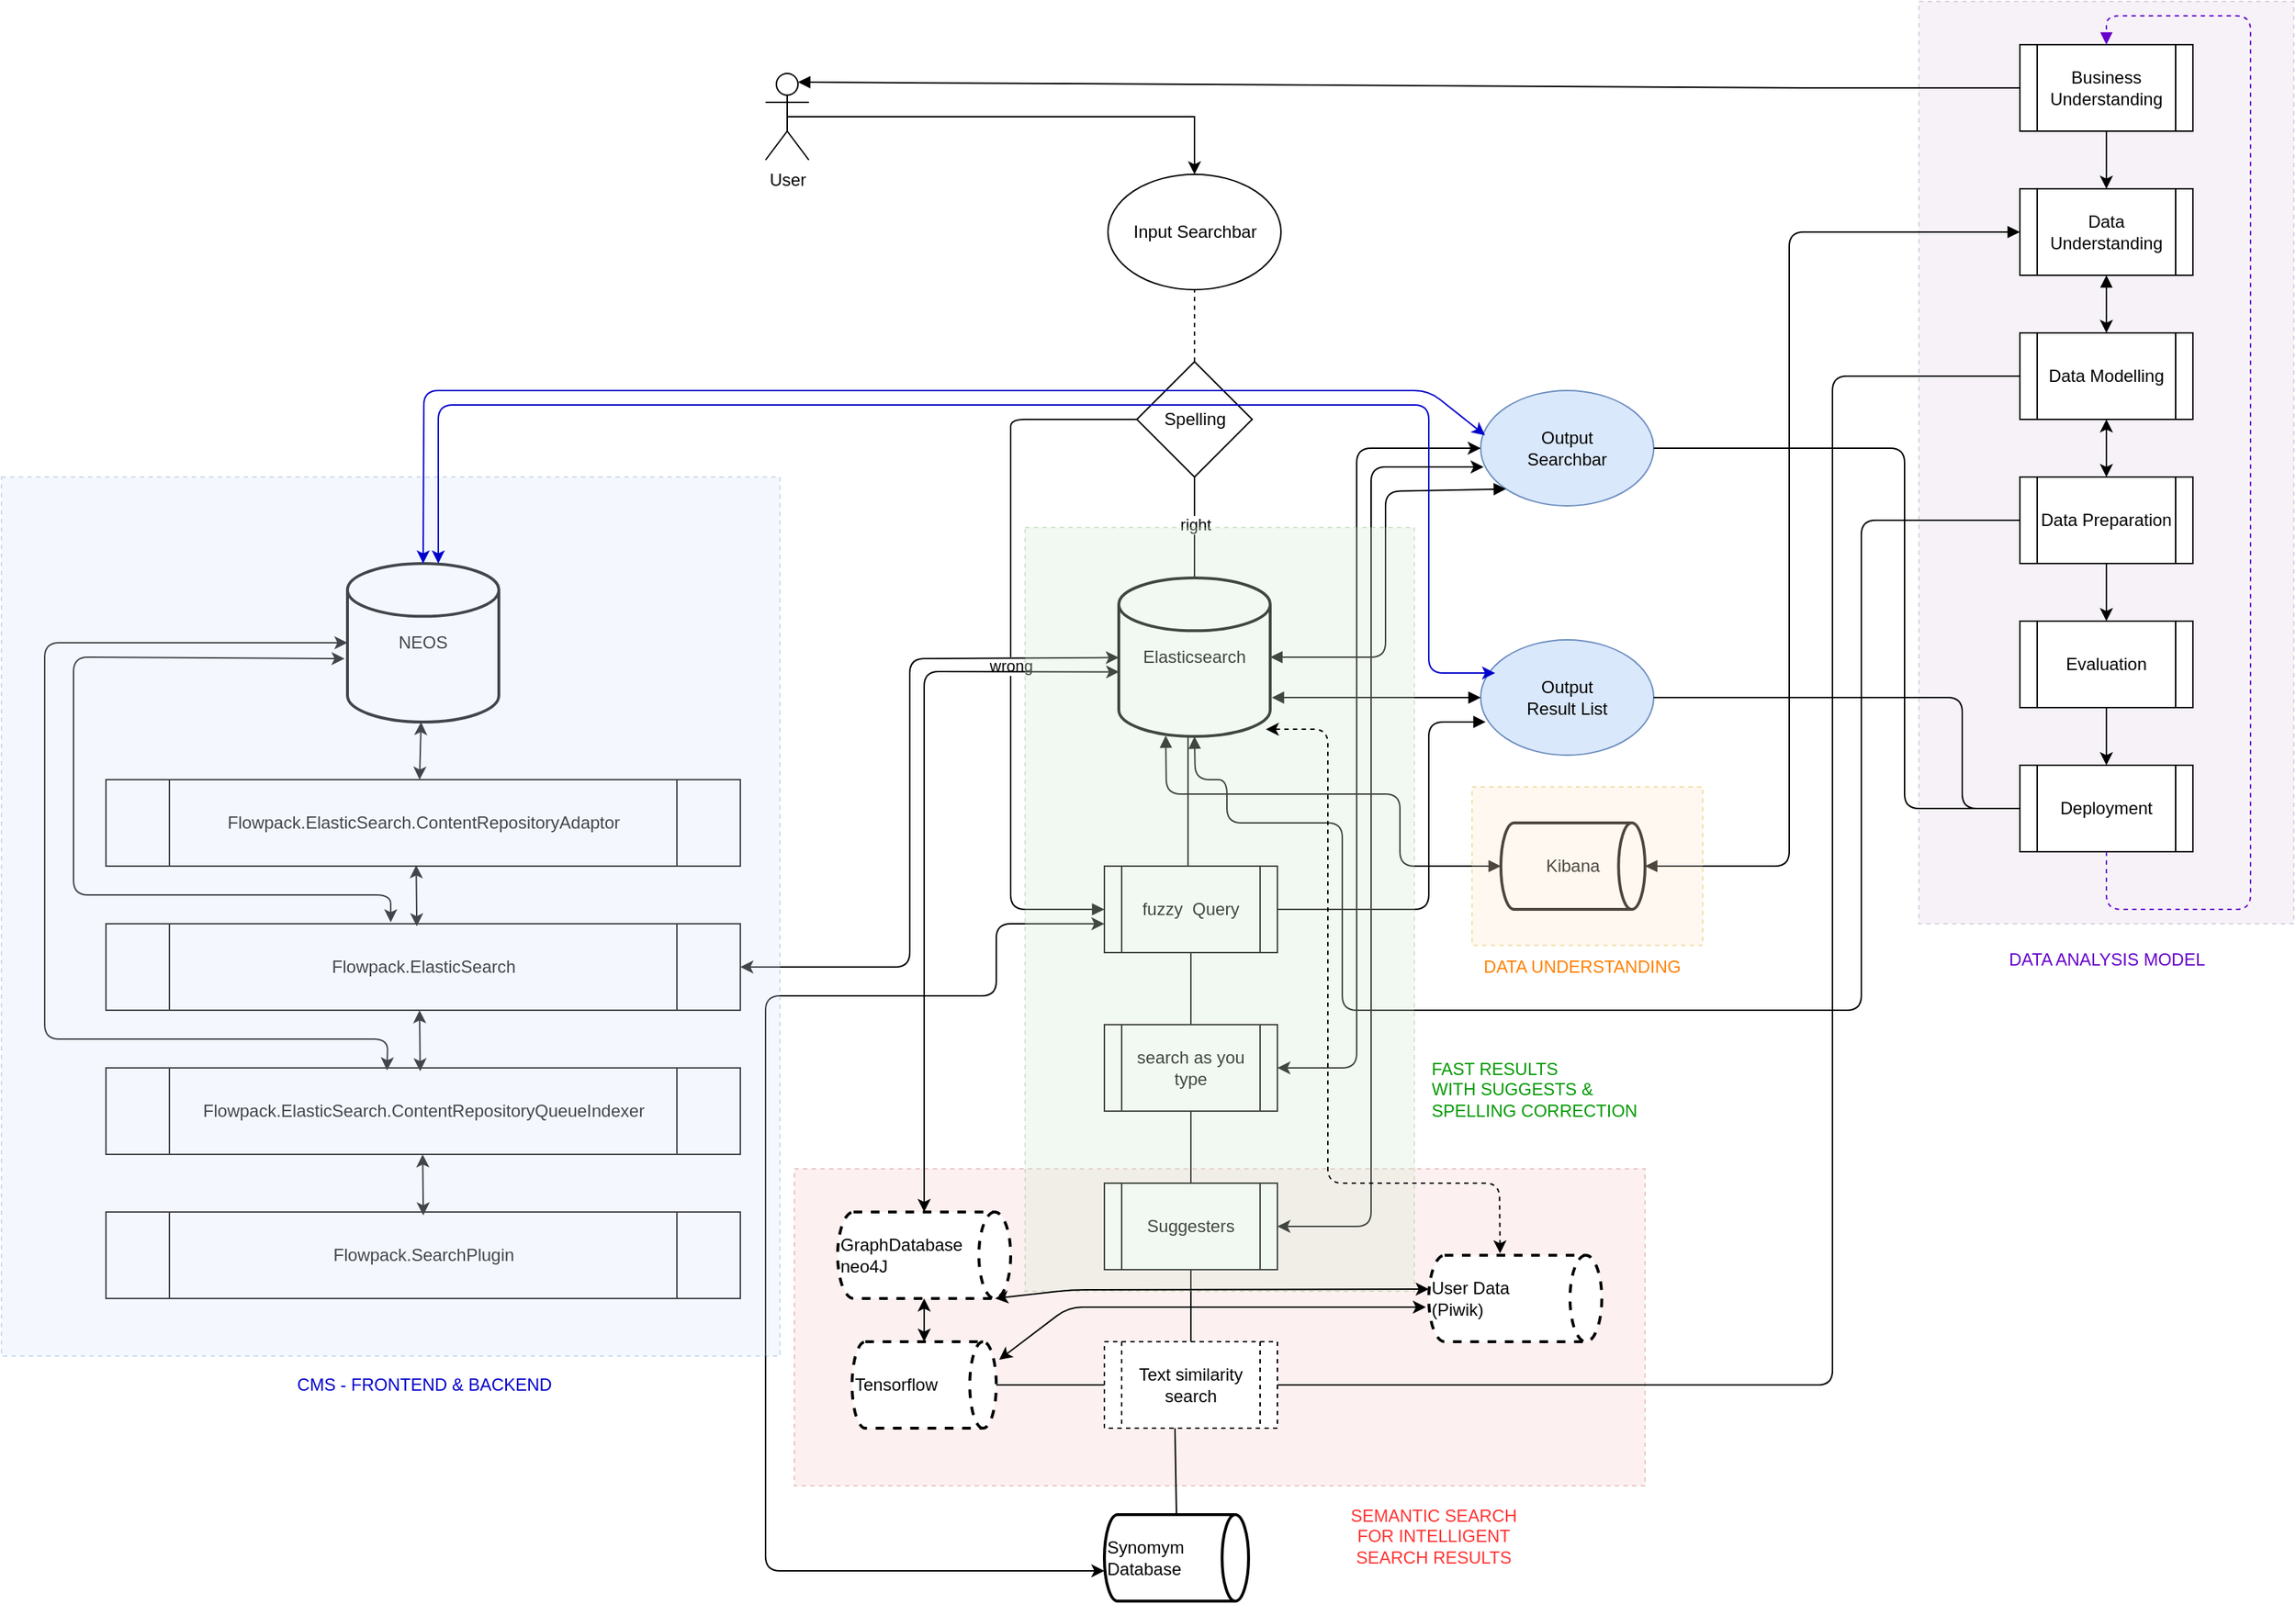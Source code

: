 <mxfile version="14.7.1" type="github"><diagram id="7_7L2ho-NT4wiiEJmCcw" name="Page-1"><mxGraphModel dx="1422" dy="724" grid="1" gridSize="10" guides="1" tooltips="1" connect="1" arrows="1" fold="1" page="1" pageScale="1" pageWidth="2336" pageHeight="1654" math="0" shadow="0"><root><mxCell id="0"/><mxCell id="1" parent="0"/><mxCell id="9ktVZtuyX-oOmALaxKCN-19" value="" style="rounded=0;whiteSpace=wrap;html=1;dashed=1;fillColor=#e1d5e7;strokeColor=#9673a6;opacity=30;" parent="1" vertex="1"><mxGeometry x="1570" y="310" width="260" height="640" as="geometry"/></mxCell><mxCell id="G18eYyR6MxpYeKFFHS0_-35" value="" style="rounded=0;whiteSpace=wrap;html=1;dashed=1;fillColor=#f8cecc;strokeColor=#b85450;opacity=30;" parent="1" vertex="1"><mxGeometry x="790" y="1120" width="590" height="220" as="geometry"/></mxCell><mxCell id="G18eYyR6MxpYeKFFHS0_-17" style="edgeStyle=orthogonalEdgeStyle;rounded=0;orthogonalLoop=1;jettySize=auto;html=1;exitX=0.5;exitY=0.5;exitDx=0;exitDy=0;exitPerimeter=0;entryX=0.5;entryY=0;entryDx=0;entryDy=0;" parent="1" source="G18eYyR6MxpYeKFFHS0_-1" target="G18eYyR6MxpYeKFFHS0_-28" edge="1"><mxGeometry relative="1" as="geometry"><mxPoint x="1065" y="464" as="targetPoint"/></mxGeometry></mxCell><mxCell id="G18eYyR6MxpYeKFFHS0_-1" value="User" style="shape=umlActor;verticalLabelPosition=bottom;verticalAlign=top;html=1;outlineConnect=0;" parent="1" vertex="1"><mxGeometry x="770" y="360" width="30" height="60" as="geometry"/></mxCell><mxCell id="G18eYyR6MxpYeKFFHS0_-3" value="Spelling" style="rhombus;whiteSpace=wrap;html=1;" parent="1" vertex="1"><mxGeometry x="1027.5" y="560" width="80" height="80" as="geometry"/></mxCell><mxCell id="G18eYyR6MxpYeKFFHS0_-10" value="fuzzy &amp;nbsp;Query" style="shape=process;whiteSpace=wrap;html=1;backgroundOutline=1;" parent="1" vertex="1"><mxGeometry x="1005" y="910" width="120" height="60" as="geometry"/></mxCell><mxCell id="G18eYyR6MxpYeKFFHS0_-11" value="search as you type" style="shape=process;whiteSpace=wrap;html=1;backgroundOutline=1;" parent="1" vertex="1"><mxGeometry x="1005" y="1020" width="120" height="60" as="geometry"/></mxCell><mxCell id="G18eYyR6MxpYeKFFHS0_-12" value="" style="endArrow=none;html=1;entryX=0.5;entryY=0;entryDx=0;entryDy=0;exitX=0.5;exitY=1;exitDx=0;exitDy=0;" parent="1" target="G18eYyR6MxpYeKFFHS0_-11" edge="1" source="G18eYyR6MxpYeKFFHS0_-10"><mxGeometry width="50" height="50" relative="1" as="geometry"><mxPoint x="1065" y="950" as="sourcePoint"/><mxPoint x="1065" y="1002" as="targetPoint"/></mxGeometry></mxCell><mxCell id="G18eYyR6MxpYeKFFHS0_-13" value="Elasticsearch" style="strokeWidth=2;html=1;shape=mxgraph.flowchart.database;whiteSpace=wrap;" parent="1" vertex="1"><mxGeometry x="1015" y="710" width="105" height="110" as="geometry"/></mxCell><mxCell id="G18eYyR6MxpYeKFFHS0_-21" value="Suggesters" style="shape=process;whiteSpace=wrap;html=1;backgroundOutline=1;" parent="1" vertex="1"><mxGeometry x="1005" y="1130" width="120" height="60" as="geometry"/></mxCell><mxCell id="G18eYyR6MxpYeKFFHS0_-22" value="" style="endArrow=none;html=1;exitX=0.5;exitY=0;exitDx=0;exitDy=0;entryX=0.5;entryY=1;entryDx=0;entryDy=0;" parent="1" source="G18eYyR6MxpYeKFFHS0_-21" target="G18eYyR6MxpYeKFFHS0_-11" edge="1"><mxGeometry width="50" height="50" relative="1" as="geometry"><mxPoint x="1210" y="1010" as="sourcePoint"/><mxPoint x="1260" y="960" as="targetPoint"/></mxGeometry></mxCell><mxCell id="G18eYyR6MxpYeKFFHS0_-28" value="Input Searchbar" style="ellipse;whiteSpace=wrap;html=1;" parent="1" vertex="1"><mxGeometry x="1007.5" y="430" width="120" height="80" as="geometry"/></mxCell><mxCell id="G18eYyR6MxpYeKFFHS0_-29" value="Text similarity search" style="shape=process;whiteSpace=wrap;html=1;backgroundOutline=1;dashed=1;" parent="1" vertex="1"><mxGeometry x="1005" y="1240" width="120" height="60" as="geometry"/></mxCell><mxCell id="G18eYyR6MxpYeKFFHS0_-30" value="" style="endArrow=none;html=1;exitX=0.5;exitY=0;exitDx=0;exitDy=0;entryX=0.5;entryY=1;entryDx=0;entryDy=0;" parent="1" source="G18eYyR6MxpYeKFFHS0_-29" target="G18eYyR6MxpYeKFFHS0_-21" edge="1"><mxGeometry width="50" height="50" relative="1" as="geometry"><mxPoint x="1310" y="1160" as="sourcePoint"/><mxPoint x="1360" y="1110" as="targetPoint"/></mxGeometry></mxCell><mxCell id="G18eYyR6MxpYeKFFHS0_-31" value="&lt;div&gt;Tensorflow&lt;/div&gt;" style="strokeWidth=2;html=1;shape=mxgraph.flowchart.direct_data;whiteSpace=wrap;align=left;dashed=1;" parent="1" vertex="1"><mxGeometry x="830" y="1240" width="100" height="60" as="geometry"/></mxCell><mxCell id="G18eYyR6MxpYeKFFHS0_-33" value="" style="endArrow=none;html=1;entryX=0;entryY=0.5;entryDx=0;entryDy=0;" parent="1" source="G18eYyR6MxpYeKFFHS0_-31" target="G18eYyR6MxpYeKFFHS0_-29" edge="1"><mxGeometry width="50" height="50" relative="1" as="geometry"><mxPoint x="1180" y="650" as="sourcePoint"/><mxPoint x="990" y="970" as="targetPoint"/></mxGeometry></mxCell><mxCell id="G18eYyR6MxpYeKFFHS0_-34" value="" style="endArrow=none;html=1;" parent="1" edge="1"><mxGeometry width="50" height="50" relative="1" as="geometry"><mxPoint x="1063" y="910" as="sourcePoint"/><mxPoint x="1063" y="820" as="targetPoint"/></mxGeometry></mxCell><mxCell id="G18eYyR6MxpYeKFFHS0_-40" value="Output &lt;br&gt;Searchbar" style="ellipse;whiteSpace=wrap;html=1;fillColor=#dae8fc;strokeColor=#6c8ebf;" parent="1" vertex="1"><mxGeometry x="1266" y="580" width="120" height="80" as="geometry"/></mxCell><mxCell id="G18eYyR6MxpYeKFFHS0_-41" value="Output &lt;br&gt;Result List" style="ellipse;whiteSpace=wrap;html=1;fillColor=#dae8fc;strokeColor=#6c8ebf;" parent="1" vertex="1"><mxGeometry x="1266" y="753" width="120" height="80" as="geometry"/></mxCell><mxCell id="G18eYyR6MxpYeKFFHS0_-46" value="right" style="endArrow=none;html=1;entryX=0.5;entryY=1;entryDx=0;entryDy=0;" parent="1" source="G18eYyR6MxpYeKFFHS0_-13" target="G18eYyR6MxpYeKFFHS0_-3" edge="1"><mxGeometry x="0.071" width="50" height="50" relative="1" as="geometry"><mxPoint x="1066.25" y="590" as="sourcePoint"/><mxPoint x="1230" y="630" as="targetPoint"/><Array as="points"/><mxPoint as="offset"/></mxGeometry></mxCell><mxCell id="G18eYyR6MxpYeKFFHS0_-49" value="" style="endArrow=none;html=1;entryX=0;entryY=0.5;entryDx=0;entryDy=0;exitX=0;exitY=0.5;exitDx=0;exitDy=0;startArrow=block;startFill=1;" parent="1" source="G18eYyR6MxpYeKFFHS0_-10" target="G18eYyR6MxpYeKFFHS0_-3" edge="1"><mxGeometry width="50" height="50" relative="1" as="geometry"><mxPoint x="1017.5" y="620" as="sourcePoint"/><mxPoint x="1230" y="630" as="targetPoint"/><Array as="points"><mxPoint x="940" y="940"/><mxPoint x="940" y="620"/><mxPoint x="940" y="600"/></Array></mxGeometry></mxCell><mxCell id="G18eYyR6MxpYeKFFHS0_-50" value="wrong" style="edgeLabel;html=1;align=center;verticalAlign=middle;resizable=0;points=[];" parent="G18eYyR6MxpYeKFFHS0_-49" vertex="1" connectable="0"><mxGeometry x="-0.049" relative="1" as="geometry"><mxPoint as="offset"/></mxGeometry></mxCell><mxCell id="9ktVZtuyX-oOmALaxKCN-1" value="" style="endArrow=block;html=1;exitX=1;exitY=0.5;exitDx=0;exitDy=0;exitPerimeter=0;entryX=0;entryY=1;entryDx=0;entryDy=0;startArrow=block;startFill=1;endFill=1;" parent="1" source="G18eYyR6MxpYeKFFHS0_-13" target="G18eYyR6MxpYeKFFHS0_-40" edge="1"><mxGeometry width="50" height="50" relative="1" as="geometry"><mxPoint x="1150" y="770" as="sourcePoint"/><mxPoint x="1200" y="630" as="targetPoint"/><Array as="points"><mxPoint x="1200" y="765"/><mxPoint x="1200" y="650"/></Array></mxGeometry></mxCell><mxCell id="9ktVZtuyX-oOmALaxKCN-2" value="" style="endArrow=block;html=1;exitX=1.01;exitY=0.755;exitDx=0;exitDy=0;exitPerimeter=0;startArrow=block;startFill=1;endFill=1;" parent="1" source="G18eYyR6MxpYeKFFHS0_-13" target="G18eYyR6MxpYeKFFHS0_-41" edge="1"><mxGeometry width="50" height="50" relative="1" as="geometry"><mxPoint x="1400" y="640" as="sourcePoint"/><mxPoint x="1450" y="590" as="targetPoint"/></mxGeometry></mxCell><mxCell id="9ktVZtuyX-oOmALaxKCN-3" value="SEMANTIC SEARCH &lt;br&gt;FOR INTELLIGENT &lt;br&gt;SEARCH RESULTS" style="text;html=1;align=center;verticalAlign=middle;resizable=0;points=[];autosize=1;strokeColor=none;fontColor=#FF3333;" parent="1" vertex="1"><mxGeometry x="1168" y="1350" width="130" height="50" as="geometry"/></mxCell><mxCell id="9ktVZtuyX-oOmALaxKCN-4" value="Business Understanding" style="shape=process;whiteSpace=wrap;html=1;backgroundOutline=1;" parent="1" vertex="1"><mxGeometry x="1640" y="340" width="120" height="60" as="geometry"/></mxCell><mxCell id="9ktVZtuyX-oOmALaxKCN-5" value="Data Understanding" style="shape=process;whiteSpace=wrap;html=1;backgroundOutline=1;" parent="1" vertex="1"><mxGeometry x="1640" y="440" width="120" height="60" as="geometry"/></mxCell><mxCell id="9ktVZtuyX-oOmALaxKCN-6" value="Data Modelling" style="shape=process;whiteSpace=wrap;html=1;backgroundOutline=1;" parent="1" vertex="1"><mxGeometry x="1640" y="540" width="120" height="60" as="geometry"/></mxCell><mxCell id="9ktVZtuyX-oOmALaxKCN-7" value="Data Preparation" style="shape=process;whiteSpace=wrap;html=1;backgroundOutline=1;" parent="1" vertex="1"><mxGeometry x="1640" y="640" width="120" height="60" as="geometry"/></mxCell><mxCell id="9ktVZtuyX-oOmALaxKCN-9" value="Evaluation" style="shape=process;whiteSpace=wrap;html=1;backgroundOutline=1;" parent="1" vertex="1"><mxGeometry x="1640" y="740" width="120" height="60" as="geometry"/></mxCell><mxCell id="9ktVZtuyX-oOmALaxKCN-10" value="Deployment" style="shape=process;whiteSpace=wrap;html=1;backgroundOutline=1;" parent="1" vertex="1"><mxGeometry x="1640" y="840" width="120" height="60" as="geometry"/></mxCell><mxCell id="9ktVZtuyX-oOmALaxKCN-11" value="" style="endArrow=classic;html=1;fontColor=#FF3333;exitX=0.5;exitY=1;exitDx=0;exitDy=0;" parent="1" source="9ktVZtuyX-oOmALaxKCN-4" target="9ktVZtuyX-oOmALaxKCN-5" edge="1"><mxGeometry width="50" height="50" relative="1" as="geometry"><mxPoint x="1530" y="640" as="sourcePoint"/><mxPoint x="1580" y="590" as="targetPoint"/></mxGeometry></mxCell><mxCell id="9ktVZtuyX-oOmALaxKCN-12" value="" style="endArrow=classic;html=1;fontColor=#FF3333;exitX=0.5;exitY=1;exitDx=0;exitDy=0;startArrow=block;startFill=1;" parent="1" source="9ktVZtuyX-oOmALaxKCN-5" target="9ktVZtuyX-oOmALaxKCN-6" edge="1"><mxGeometry width="50" height="50" relative="1" as="geometry"><mxPoint x="1530" y="640" as="sourcePoint"/><mxPoint x="1580" y="590" as="targetPoint"/></mxGeometry></mxCell><mxCell id="9ktVZtuyX-oOmALaxKCN-14" value="" style="endArrow=classic;html=1;fontColor=#FF3333;entryX=0.5;entryY=0;entryDx=0;entryDy=0;" parent="1" source="9ktVZtuyX-oOmALaxKCN-7" edge="1" target="9ktVZtuyX-oOmALaxKCN-9"><mxGeometry width="50" height="50" relative="1" as="geometry"><mxPoint x="1530" y="640" as="sourcePoint"/><mxPoint x="1700" y="750" as="targetPoint"/></mxGeometry></mxCell><mxCell id="9ktVZtuyX-oOmALaxKCN-15" value="" style="endArrow=classic;html=1;fontColor=#FF3333;exitX=0.5;exitY=1;exitDx=0;exitDy=0;" parent="1" source="9ktVZtuyX-oOmALaxKCN-9" target="9ktVZtuyX-oOmALaxKCN-10" edge="1"><mxGeometry width="50" height="50" relative="1" as="geometry"><mxPoint x="1530" y="700" as="sourcePoint"/><mxPoint x="1580" y="650" as="targetPoint"/></mxGeometry></mxCell><mxCell id="9ktVZtuyX-oOmALaxKCN-16" value="" style="endArrow=classic;startArrow=classic;html=1;fontColor=#FF3333;exitX=0.5;exitY=0;exitDx=0;exitDy=0;entryX=0.5;entryY=1;entryDx=0;entryDy=0;" parent="1" source="9ktVZtuyX-oOmALaxKCN-7" target="9ktVZtuyX-oOmALaxKCN-6" edge="1"><mxGeometry width="50" height="50" relative="1" as="geometry"><mxPoint x="1530" y="700" as="sourcePoint"/><mxPoint x="1580" y="650" as="targetPoint"/></mxGeometry></mxCell><mxCell id="9ktVZtuyX-oOmALaxKCN-17" value="&lt;div align=&quot;center&quot;&gt;Kibana&lt;/div&gt;" style="strokeWidth=2;html=1;shape=mxgraph.flowchart.direct_data;whiteSpace=wrap;align=center;" parent="1" vertex="1"><mxGeometry x="1280" y="880" width="100" height="60" as="geometry"/></mxCell><mxCell id="9ktVZtuyX-oOmALaxKCN-18" value="" style="endArrow=block;html=1;fontColor=#FF3333;exitX=0;exitY=0.5;exitDx=0;exitDy=0;exitPerimeter=0;startArrow=block;startFill=1;endFill=1;entryX=0.31;entryY=0.994;entryDx=0;entryDy=0;entryPerimeter=0;" parent="1" source="9ktVZtuyX-oOmALaxKCN-17" target="G18eYyR6MxpYeKFFHS0_-13" edge="1"><mxGeometry width="50" height="50" relative="1" as="geometry"><mxPoint x="1220" y="880" as="sourcePoint"/><mxPoint x="1050" y="840" as="targetPoint"/><Array as="points"><mxPoint x="1210" y="910"/><mxPoint x="1210" y="860"/><mxPoint x="1048" y="860"/></Array></mxGeometry></mxCell><mxCell id="9ktVZtuyX-oOmALaxKCN-20" value="&lt;font color=&quot;#6600CC&quot;&gt;DATA ANALYSIS MODEL&lt;/font&gt;" style="text;html=1;align=center;verticalAlign=middle;resizable=0;points=[];autosize=1;strokeColor=none;fontColor=#FF3333;" parent="1" vertex="1"><mxGeometry x="1625" y="965" width="150" height="20" as="geometry"/></mxCell><mxCell id="9ktVZtuyX-oOmALaxKCN-21" value="" style="endArrow=block;html=1;fontColor=#FF3333;exitX=0;exitY=0.5;exitDx=0;exitDy=0;entryX=0.75;entryY=0.1;entryDx=0;entryDy=0;entryPerimeter=0;endFill=1;" parent="1" source="9ktVZtuyX-oOmALaxKCN-4" target="G18eYyR6MxpYeKFFHS0_-1" edge="1"><mxGeometry width="50" height="50" relative="1" as="geometry"><mxPoint x="1220" y="670" as="sourcePoint"/><mxPoint x="1270" y="620" as="targetPoint"/><Array as="points"><mxPoint x="1500" y="370"/></Array></mxGeometry></mxCell><mxCell id="9ktVZtuyX-oOmALaxKCN-22" value="" style="endArrow=block;html=1;fontColor=#FF3333;exitX=1;exitY=0.5;exitDx=0;exitDy=0;exitPerimeter=0;entryX=0;entryY=0.5;entryDx=0;entryDy=0;startArrow=block;startFill=1;endFill=1;" parent="1" source="9ktVZtuyX-oOmALaxKCN-17" target="9ktVZtuyX-oOmALaxKCN-5" edge="1"><mxGeometry width="50" height="50" relative="1" as="geometry"><mxPoint x="1400" y="910" as="sourcePoint"/><mxPoint x="1450" y="860" as="targetPoint"/><Array as="points"><mxPoint x="1480" y="910"/><mxPoint x="1480" y="470"/></Array></mxGeometry></mxCell><mxCell id="9ktVZtuyX-oOmALaxKCN-23" value="" style="endArrow=none;html=1;fontColor=#FF3333;exitX=0.5;exitY=1;exitDx=0;exitDy=0;exitPerimeter=0;startArrow=block;startFill=1;" parent="1" source="G18eYyR6MxpYeKFFHS0_-13" target="9ktVZtuyX-oOmALaxKCN-7" edge="1"><mxGeometry width="50" height="50" relative="1" as="geometry"><mxPoint x="1170" y="680" as="sourcePoint"/><mxPoint x="1220" y="630" as="targetPoint"/><Array as="points"><mxPoint x="1068" y="850"/><mxPoint x="1090" y="850"/><mxPoint x="1090" y="880"/><mxPoint x="1170" y="880"/><mxPoint x="1170" y="1010"/><mxPoint x="1530" y="1010"/><mxPoint x="1530" y="670"/></Array></mxGeometry></mxCell><mxCell id="9ktVZtuyX-oOmALaxKCN-24" value="" style="endArrow=none;html=1;fontColor=#FF3333;entryX=0;entryY=0.5;entryDx=0;entryDy=0;exitX=1;exitY=0.5;exitDx=0;exitDy=0;" parent="1" source="G18eYyR6MxpYeKFFHS0_-29" target="9ktVZtuyX-oOmALaxKCN-6" edge="1"><mxGeometry width="50" height="50" relative="1" as="geometry"><mxPoint x="1500" y="570" as="sourcePoint"/><mxPoint x="1220" y="780" as="targetPoint"/><Array as="points"><mxPoint x="1510" y="1270"/><mxPoint x="1510" y="570"/></Array></mxGeometry></mxCell><mxCell id="9ktVZtuyX-oOmALaxKCN-25" value="" style="endArrow=none;html=1;fontColor=#FF3333;entryX=1;entryY=0.5;entryDx=0;entryDy=0;exitX=0;exitY=0.5;exitDx=0;exitDy=0;" parent="1" source="9ktVZtuyX-oOmALaxKCN-10" target="G18eYyR6MxpYeKFFHS0_-41" edge="1"><mxGeometry width="50" height="50" relative="1" as="geometry"><mxPoint x="1170" y="830" as="sourcePoint"/><mxPoint x="1220" y="780" as="targetPoint"/><Array as="points"><mxPoint x="1600" y="870"/><mxPoint x="1600" y="793"/></Array></mxGeometry></mxCell><mxCell id="9ktVZtuyX-oOmALaxKCN-26" value="" style="endArrow=none;html=1;fontColor=#FF3333;entryX=1;entryY=0.5;entryDx=0;entryDy=0;exitX=0;exitY=0.5;exitDx=0;exitDy=0;" parent="1" source="9ktVZtuyX-oOmALaxKCN-10" target="G18eYyR6MxpYeKFFHS0_-40" edge="1"><mxGeometry width="50" height="50" relative="1" as="geometry"><mxPoint x="1170" y="830" as="sourcePoint"/><mxPoint x="1220" y="780" as="targetPoint"/><Array as="points"><mxPoint x="1560" y="870"/><mxPoint x="1560" y="620"/></Array></mxGeometry></mxCell><mxCell id="ZW9xlL13osjUOSifb-CE-1" value="NEOS" style="strokeWidth=2;html=1;shape=mxgraph.flowchart.database;whiteSpace=wrap;" parent="1" vertex="1"><mxGeometry x="480" y="700" width="105" height="110" as="geometry"/></mxCell><mxCell id="ZW9xlL13osjUOSifb-CE-2" value="Flowpack.ElasticSearch" style="shape=process;whiteSpace=wrap;html=1;backgroundOutline=1;" parent="1" vertex="1"><mxGeometry x="312.5" y="950" width="440" height="60" as="geometry"/></mxCell><mxCell id="ZW9xlL13osjUOSifb-CE-3" value="Flowpack.ElasticSearch.ContentRepositoryAdaptor" style="shape=process;whiteSpace=wrap;html=1;backgroundOutline=1;" parent="1" vertex="1"><mxGeometry x="312.5" y="850" width="440" height="60" as="geometry"/></mxCell><mxCell id="ZW9xlL13osjUOSifb-CE-4" value="Flowpack.ElasticSearch.ContentRepositoryQueueIndexer" style="shape=process;whiteSpace=wrap;html=1;backgroundOutline=1;" parent="1" vertex="1"><mxGeometry x="312.5" y="1050" width="440" height="60" as="geometry"/></mxCell><mxCell id="ZW9xlL13osjUOSifb-CE-5" value="Flowpack.SearchPlugin" style="shape=process;whiteSpace=wrap;html=1;backgroundOutline=1;" parent="1" vertex="1"><mxGeometry x="312.5" y="1150" width="440" height="60" as="geometry"/></mxCell><mxCell id="ZW9xlL13osjUOSifb-CE-6" value="" style="endArrow=classic;startArrow=classic;html=1;exitX=1;exitY=0.5;exitDx=0;exitDy=0;" parent="1" source="ZW9xlL13osjUOSifb-CE-2" target="G18eYyR6MxpYeKFFHS0_-13" edge="1"><mxGeometry width="50" height="50" relative="1" as="geometry"><mxPoint x="1160" y="960" as="sourcePoint"/><mxPoint x="910" y="880" as="targetPoint"/><Array as="points"><mxPoint x="870" y="980"/><mxPoint x="870" y="766"/></Array></mxGeometry></mxCell><mxCell id="ZW9xlL13osjUOSifb-CE-7" value="" style="endArrow=classic;startArrow=classic;html=1;" parent="1" target="ZW9xlL13osjUOSifb-CE-1" edge="1"><mxGeometry width="50" height="50" relative="1" as="geometry"><mxPoint x="530" y="850" as="sourcePoint"/><mxPoint x="1100" y="860" as="targetPoint"/></mxGeometry></mxCell><mxCell id="ZW9xlL13osjUOSifb-CE-8" value="" style="endArrow=classic;startArrow=classic;html=1;entryX=0.489;entryY=0.99;entryDx=0;entryDy=0;entryPerimeter=0;exitX=0.49;exitY=0.029;exitDx=0;exitDy=0;exitPerimeter=0;" parent="1" source="ZW9xlL13osjUOSifb-CE-2" target="ZW9xlL13osjUOSifb-CE-3" edge="1"><mxGeometry width="50" height="50" relative="1" as="geometry"><mxPoint x="530" y="950" as="sourcePoint"/><mxPoint x="531.053" y="910" as="targetPoint"/></mxGeometry></mxCell><mxCell id="ZW9xlL13osjUOSifb-CE-10" value="" style="endArrow=classic;startArrow=classic;html=1;entryX=0.489;entryY=0.99;entryDx=0;entryDy=0;entryPerimeter=0;exitX=0.49;exitY=0.029;exitDx=0;exitDy=0;exitPerimeter=0;" parent="1" edge="1"><mxGeometry width="50" height="50" relative="1" as="geometry"><mxPoint x="530.44" y="1052.34" as="sourcePoint"/><mxPoint x="530.0" y="1010.0" as="targetPoint"/></mxGeometry></mxCell><mxCell id="ZW9xlL13osjUOSifb-CE-11" value="" style="endArrow=classic;startArrow=classic;html=1;entryX=0.489;entryY=0.99;entryDx=0;entryDy=0;entryPerimeter=0;exitX=0.49;exitY=0.029;exitDx=0;exitDy=0;exitPerimeter=0;" parent="1" edge="1"><mxGeometry width="50" height="50" relative="1" as="geometry"><mxPoint x="532.6" y="1152.34" as="sourcePoint"/><mxPoint x="532.16" y="1110.0" as="targetPoint"/></mxGeometry></mxCell><mxCell id="ZW9xlL13osjUOSifb-CE-12" value="" style="endArrow=classic;startArrow=classic;html=1;exitX=0.443;exitY=0.029;exitDx=0;exitDy=0;exitPerimeter=0;" parent="1" source="ZW9xlL13osjUOSifb-CE-4" target="ZW9xlL13osjUOSifb-CE-1" edge="1"><mxGeometry width="50" height="50" relative="1" as="geometry"><mxPoint x="508" y="1060" as="sourcePoint"/><mxPoint x="270" y="770" as="targetPoint"/><Array as="points"><mxPoint x="508" y="1030"/><mxPoint x="270" y="1030"/><mxPoint x="270" y="755"/></Array></mxGeometry></mxCell><mxCell id="ZW9xlL13osjUOSifb-CE-13" value="" style="endArrow=classic;startArrow=classic;html=1;" parent="1" edge="1"><mxGeometry width="50" height="50" relative="1" as="geometry"><mxPoint x="510" y="949" as="sourcePoint"/><mxPoint x="478" y="766" as="targetPoint"/><Array as="points"><mxPoint x="510" y="930"/><mxPoint x="290" y="930"/><mxPoint x="290" y="765"/></Array></mxGeometry></mxCell><mxCell id="ZW9xlL13osjUOSifb-CE-15" value="" style="endArrow=classic;startArrow=classic;html=1;entryX=1;entryY=0.5;entryDx=0;entryDy=0;" parent="1" source="G18eYyR6MxpYeKFFHS0_-40" target="G18eYyR6MxpYeKFFHS0_-11" edge="1"><mxGeometry width="50" height="50" relative="1" as="geometry"><mxPoint x="1160" y="620" as="sourcePoint"/><mxPoint x="450" y="870" as="targetPoint"/><Array as="points"><mxPoint x="1180" y="620"/><mxPoint x="1180" y="1050"/></Array></mxGeometry></mxCell><mxCell id="ZW9xlL13osjUOSifb-CE-16" value="Synomym&lt;br&gt;Database" style="strokeWidth=2;html=1;shape=mxgraph.flowchart.direct_data;whiteSpace=wrap;align=left;" parent="1" vertex="1"><mxGeometry x="1005" y="1360" width="100" height="60" as="geometry"/></mxCell><mxCell id="ZW9xlL13osjUOSifb-CE-17" value="" style="endArrow=none;html=1;entryX=0.408;entryY=1;entryDx=0;entryDy=0;exitX=0.5;exitY=0;exitDx=0;exitDy=0;exitPerimeter=0;entryPerimeter=0;" parent="1" source="ZW9xlL13osjUOSifb-CE-16" target="G18eYyR6MxpYeKFFHS0_-29" edge="1"><mxGeometry width="50" height="50" relative="1" as="geometry"><mxPoint x="940" y="1280" as="sourcePoint"/><mxPoint x="1015" y="1280" as="targetPoint"/></mxGeometry></mxCell><mxCell id="ZW9xlL13osjUOSifb-CE-19" value="" style="endArrow=classic;startArrow=classic;html=1;exitX=0;exitY=0.65;exitDx=0;exitDy=0;exitPerimeter=0;" parent="1" source="ZW9xlL13osjUOSifb-CE-16" edge="1"><mxGeometry width="50" height="50" relative="1" as="geometry"><mxPoint x="960" y="1410" as="sourcePoint"/><mxPoint x="1005" y="950" as="targetPoint"/><Array as="points"><mxPoint x="770" y="1399"/><mxPoint x="770" y="1000"/><mxPoint x="930" y="1000"/><mxPoint x="930" y="950"/></Array></mxGeometry></mxCell><mxCell id="UFRlFdIGICOJZsdzC8Zl-1" value="" style="rounded=0;whiteSpace=wrap;html=1;dashed=1;fillColor=#dae8fc;strokeColor=#6c8ebf;opacity=30;" vertex="1" parent="1"><mxGeometry x="240" y="640" width="540" height="610" as="geometry"/></mxCell><mxCell id="UFRlFdIGICOJZsdzC8Zl-2" value="" style="endArrow=classic;startArrow=classic;html=1;exitX=0.025;exitY=0.388;exitDx=0;exitDy=0;exitPerimeter=0;entryX=0.5;entryY=0;entryDx=0;entryDy=0;entryPerimeter=0;fillColor=#f8cecc;strokeColor=#0000CC;" edge="1" parent="1" source="G18eYyR6MxpYeKFFHS0_-40" target="ZW9xlL13osjUOSifb-CE-1"><mxGeometry width="50" height="50" relative="1" as="geometry"><mxPoint x="1260" y="630" as="sourcePoint"/><mxPoint x="540" y="560" as="targetPoint"/><Array as="points"><mxPoint x="1230" y="580"/><mxPoint x="1160" y="580"/><mxPoint x="533" y="580"/></Array></mxGeometry></mxCell><mxCell id="UFRlFdIGICOJZsdzC8Zl-3" value="" style="endArrow=classic;startArrow=classic;html=1;fillColor=#f8cecc;strokeColor=#0000CC;" edge="1" parent="1"><mxGeometry width="50" height="50" relative="1" as="geometry"><mxPoint x="1276" y="776" as="sourcePoint"/><mxPoint x="543" y="700" as="targetPoint"/><Array as="points"><mxPoint x="1230" y="776"/><mxPoint x="1230" y="590"/><mxPoint x="1170" y="590"/><mxPoint x="543" y="590"/></Array></mxGeometry></mxCell><mxCell id="UFRlFdIGICOJZsdzC8Zl-7" value="" style="endArrow=classic;startArrow=classic;html=1;exitX=1;exitY=0.5;exitDx=0;exitDy=0;entryX=0.017;entryY=0.663;entryDx=0;entryDy=0;entryPerimeter=0;" edge="1" parent="1" source="G18eYyR6MxpYeKFFHS0_-21" target="G18eYyR6MxpYeKFFHS0_-40"><mxGeometry width="50" height="50" relative="1" as="geometry"><mxPoint x="1130" y="1160" as="sourcePoint"/><mxPoint x="1180" y="1110" as="targetPoint"/><Array as="points"><mxPoint x="1190" y="1160"/><mxPoint x="1190" y="633"/></Array></mxGeometry></mxCell><mxCell id="UFRlFdIGICOJZsdzC8Zl-10" value="&lt;div&gt;GraphDatabase&lt;/div&gt;&lt;div&gt;neo4J&lt;br&gt;&lt;/div&gt;" style="strokeWidth=2;html=1;shape=mxgraph.flowchart.direct_data;whiteSpace=wrap;align=left;dashed=1;" vertex="1" parent="1"><mxGeometry x="820" y="1150" width="120" height="60" as="geometry"/></mxCell><mxCell id="UFRlFdIGICOJZsdzC8Zl-11" value="" style="endArrow=classic;startArrow=classic;html=1;strokeColor=#000000;exitX=0.5;exitY=0;exitDx=0;exitDy=0;exitPerimeter=0;" edge="1" parent="1" source="G18eYyR6MxpYeKFFHS0_-31" target="UFRlFdIGICOJZsdzC8Zl-10"><mxGeometry width="50" height="50" relative="1" as="geometry"><mxPoint x="980" y="1260" as="sourcePoint"/><mxPoint x="1030" y="1210" as="targetPoint"/></mxGeometry></mxCell><mxCell id="UFRlFdIGICOJZsdzC8Zl-12" value="" style="endArrow=classic;startArrow=classic;html=1;strokeColor=#000000;exitX=0.5;exitY=0;exitDx=0;exitDy=0;exitPerimeter=0;entryX=0.002;entryY=0.593;entryDx=0;entryDy=0;entryPerimeter=0;" edge="1" parent="1" source="UFRlFdIGICOJZsdzC8Zl-10" target="G18eYyR6MxpYeKFFHS0_-13"><mxGeometry width="50" height="50" relative="1" as="geometry"><mxPoint x="980" y="1080" as="sourcePoint"/><mxPoint x="910" y="900" as="targetPoint"/><Array as="points"><mxPoint x="880" y="775"/></Array></mxGeometry></mxCell><mxCell id="UFRlFdIGICOJZsdzC8Zl-13" value="" style="endArrow=block;startArrow=none;html=1;strokeColor=#000000;exitX=1;exitY=0.5;exitDx=0;exitDy=0;entryX=0.029;entryY=0.712;entryDx=0;entryDy=0;entryPerimeter=0;endFill=1;startFill=0;" edge="1" parent="1" source="G18eYyR6MxpYeKFFHS0_-10" target="G18eYyR6MxpYeKFFHS0_-41"><mxGeometry width="50" height="50" relative="1" as="geometry"><mxPoint x="1140" y="940" as="sourcePoint"/><mxPoint x="1284" y="810" as="targetPoint"/><Array as="points"><mxPoint x="1230" y="940"/><mxPoint x="1230" y="810"/></Array></mxGeometry></mxCell><mxCell id="UFRlFdIGICOJZsdzC8Zl-14" value="" style="rounded=0;whiteSpace=wrap;html=1;dashed=1;fillColor=#d5e8d4;strokeColor=#82b366;opacity=30;" vertex="1" parent="1"><mxGeometry x="950" y="675" width="270" height="530" as="geometry"/></mxCell><mxCell id="UFRlFdIGICOJZsdzC8Zl-15" value="" style="rounded=0;whiteSpace=wrap;html=1;dashed=1;fillColor=#ffe6cc;strokeColor=#d79b00;opacity=30;" vertex="1" parent="1"><mxGeometry x="1260" y="855" width="160" height="110" as="geometry"/></mxCell><mxCell id="UFRlFdIGICOJZsdzC8Zl-16" value="&lt;font color=&quot;#FF8000&quot;&gt;DATA UNDERSTANDING&lt;br&gt;&lt;/font&gt;" style="text;html=1;align=center;verticalAlign=middle;resizable=0;points=[];autosize=1;" vertex="1" parent="1"><mxGeometry x="1261" y="970" width="150" height="20" as="geometry"/></mxCell><mxCell id="UFRlFdIGICOJZsdzC8Zl-17" value="&lt;div align=&quot;left&quot;&gt;&lt;font color=&quot;#009900&quot;&gt;FAST RESULTS &lt;/font&gt;&lt;br&gt;&lt;/div&gt;&lt;div align=&quot;left&quot;&gt;&lt;font color=&quot;#009900&quot;&gt;WITH SUGGESTS &amp;amp;&amp;nbsp; &lt;br&gt;&lt;/font&gt;&lt;/div&gt;&lt;div align=&quot;left&quot;&gt;&lt;font color=&quot;#009900&quot;&gt;SPELLING CORRECTION&lt;/font&gt;&lt;/div&gt;" style="text;html=1;align=left;verticalAlign=middle;resizable=0;points=[];autosize=1;" vertex="1" parent="1"><mxGeometry x="1230" y="1040" width="160" height="50" as="geometry"/></mxCell><mxCell id="UFRlFdIGICOJZsdzC8Zl-18" value="User Data&lt;br&gt;(Piwik)" style="strokeWidth=2;html=1;shape=mxgraph.flowchart.direct_data;whiteSpace=wrap;align=left;dashed=1;" vertex="1" parent="1"><mxGeometry x="1230" y="1180" width="120" height="60" as="geometry"/></mxCell><mxCell id="UFRlFdIGICOJZsdzC8Zl-19" value="" style="endArrow=classic;startArrow=classic;html=1;strokeColor=#000000;exitX=1.02;exitY=0.208;exitDx=0;exitDy=0;exitPerimeter=0;" edge="1" parent="1" source="G18eYyR6MxpYeKFFHS0_-31"><mxGeometry width="50" height="50" relative="1" as="geometry"><mxPoint x="1540" y="1130" as="sourcePoint"/><mxPoint x="1228" y="1216" as="targetPoint"/><Array as="points"><mxPoint x="980" y="1216"/></Array></mxGeometry></mxCell><mxCell id="UFRlFdIGICOJZsdzC8Zl-20" value="" style="endArrow=classic;startArrow=classic;html=1;strokeColor=#000000;exitX=0.412;exitY=-0.021;exitDx=0;exitDy=0;exitPerimeter=0;dashed=1;entryX=0.971;entryY=0.955;entryDx=0;entryDy=0;entryPerimeter=0;" edge="1" parent="1" source="UFRlFdIGICOJZsdzC8Zl-18" target="G18eYyR6MxpYeKFFHS0_-13"><mxGeometry width="50" height="50" relative="1" as="geometry"><mxPoint x="1640" y="1170" as="sourcePoint"/><mxPoint x="1070" y="770" as="targetPoint"/><Array as="points"><mxPoint x="1279" y="1130"/><mxPoint x="1160" y="1130"/><mxPoint x="1160" y="815"/></Array></mxGeometry></mxCell><mxCell id="UFRlFdIGICOJZsdzC8Zl-21" value="&lt;font color=&quot;#0000CC&quot;&gt;CMS - FRONTEND &amp;amp; BACKEND&lt;/font&gt;" style="text;html=1;align=center;verticalAlign=middle;resizable=0;points=[];autosize=1;strokeColor=none;fontColor=#FF3333;" vertex="1" parent="1"><mxGeometry x="437.5" y="1260" width="190" height="20" as="geometry"/></mxCell><mxCell id="UFRlFdIGICOJZsdzC8Zl-22" value="" style="endArrow=classic;startArrow=classic;html=1;strokeColor=#000000;exitX=0.91;exitY=1;exitDx=0;exitDy=0;exitPerimeter=0;" edge="1" parent="1" source="UFRlFdIGICOJZsdzC8Zl-10"><mxGeometry width="50" height="50" relative="1" as="geometry"><mxPoint x="934" y="1240.0" as="sourcePoint"/><mxPoint x="1230" y="1203.52" as="targetPoint"/><Array as="points"><mxPoint x="982" y="1204"/></Array></mxGeometry></mxCell><mxCell id="UFRlFdIGICOJZsdzC8Zl-26" value="" style="endArrow=none;html=1;dashed=1;strokeColor=#000000;exitX=0.5;exitY=0;exitDx=0;exitDy=0;" edge="1" parent="1" source="G18eYyR6MxpYeKFFHS0_-3" target="G18eYyR6MxpYeKFFHS0_-28"><mxGeometry width="50" height="50" relative="1" as="geometry"><mxPoint x="940" y="530" as="sourcePoint"/><mxPoint x="990" y="480" as="targetPoint"/></mxGeometry></mxCell><mxCell id="UFRlFdIGICOJZsdzC8Zl-27" value="" style="endArrow=block;startArrow=none;html=1;dashed=1;exitX=0.5;exitY=1;exitDx=0;exitDy=0;strokeColor=#6600CC;endFill=1;startFill=0;" edge="1" parent="1" source="9ktVZtuyX-oOmALaxKCN-10" target="9ktVZtuyX-oOmALaxKCN-4"><mxGeometry width="50" height="50" relative="1" as="geometry"><mxPoint x="1700" y="890" as="sourcePoint"/><mxPoint x="1780" y="580" as="targetPoint"/><Array as="points"><mxPoint x="1700" y="940"/><mxPoint x="1800" y="940"/><mxPoint x="1800" y="550"/><mxPoint x="1800" y="320"/><mxPoint x="1700" y="320"/></Array></mxGeometry></mxCell></root></mxGraphModel></diagram></mxfile>